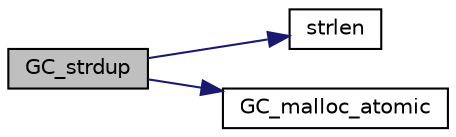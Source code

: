 digraph "GC_strdup"
{
  edge [fontname="Helvetica",fontsize="10",labelfontname="Helvetica",labelfontsize="10"];
  node [fontname="Helvetica",fontsize="10",shape=record];
  rankdir="LR";
  Node3839 [label="GC_strdup",height=0.2,width=0.4,color="black", fillcolor="grey75", style="filled", fontcolor="black"];
  Node3839 -> Node3840 [color="midnightblue",fontsize="10",style="solid",fontname="Helvetica"];
  Node3840 [label="strlen",height=0.2,width=0.4,color="black", fillcolor="white", style="filled",URL="$d7/d57/iregex_8c.html#a492442620ce65db20fe7297b43cbca65"];
  Node3839 -> Node3841 [color="midnightblue",fontsize="10",style="solid",fontname="Helvetica"];
  Node3841 [label="GC_malloc_atomic",height=0.2,width=0.4,color="black", fillcolor="white", style="filled",URL="$d6/dcd/malloc_8c.html#a8d9c0e24695301f9b200911f5536d090"];
}
